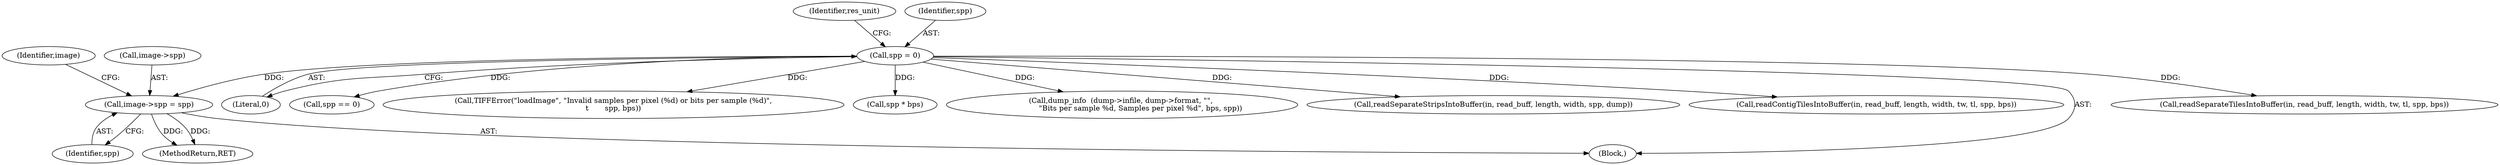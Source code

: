 digraph "0_libtiff_83a4b92815ea04969d494416eaae3d4c6b338e4a#diff-c8b4b355f9b5c06d585b23138e1c185f_5@pointer" {
"1000429" [label="(Call,image->spp = spp)"];
"1000159" [label="(Call,spp = 0)"];
"1001127" [label="(Call,readSeparateTilesIntoBuffer(in, read_buff, length, width, tw, tl, spp, bps))"];
"1000161" [label="(Literal,0)"];
"1000430" [label="(Call,image->spp)"];
"1000164" [label="(Identifier,res_unit)"];
"1000632" [label="(Call,spp == 0)"];
"1000132" [label="(Block,)"];
"1000159" [label="(Call,spp = 0)"];
"1000160" [label="(Identifier,spp)"];
"1000636" [label="(Call,TIFFError(\"loadImage\", \"Invalid samples per pixel (%d) or bits per sample (%d)\",\n\t       spp, bps))"];
"1000429" [label="(Call,image->spp = spp)"];
"1000827" [label="(Call,spp * bps)"];
"1001177" [label="(Call,dump_info  (dump->infile, dump->format, \"\", \n                \"Bits per sample %d, Samples per pixel %d\", bps, spp))"];
"1000433" [label="(Identifier,spp)"];
"1001084" [label="(Call,readSeparateStripsIntoBuffer(in, read_buff, length, width, spp, dump))"];
"1000436" [label="(Identifier,image)"];
"1001214" [label="(MethodReturn,RET)"];
"1001107" [label="(Call,readContigTilesIntoBuffer(in, read_buff, length, width, tw, tl, spp, bps))"];
"1000429" -> "1000132"  [label="AST: "];
"1000429" -> "1000433"  [label="CFG: "];
"1000430" -> "1000429"  [label="AST: "];
"1000433" -> "1000429"  [label="AST: "];
"1000436" -> "1000429"  [label="CFG: "];
"1000429" -> "1001214"  [label="DDG: "];
"1000429" -> "1001214"  [label="DDG: "];
"1000159" -> "1000429"  [label="DDG: "];
"1000159" -> "1000132"  [label="AST: "];
"1000159" -> "1000161"  [label="CFG: "];
"1000160" -> "1000159"  [label="AST: "];
"1000161" -> "1000159"  [label="AST: "];
"1000164" -> "1000159"  [label="CFG: "];
"1000159" -> "1000632"  [label="DDG: "];
"1000159" -> "1000636"  [label="DDG: "];
"1000159" -> "1000827"  [label="DDG: "];
"1000159" -> "1001084"  [label="DDG: "];
"1000159" -> "1001107"  [label="DDG: "];
"1000159" -> "1001127"  [label="DDG: "];
"1000159" -> "1001177"  [label="DDG: "];
}
